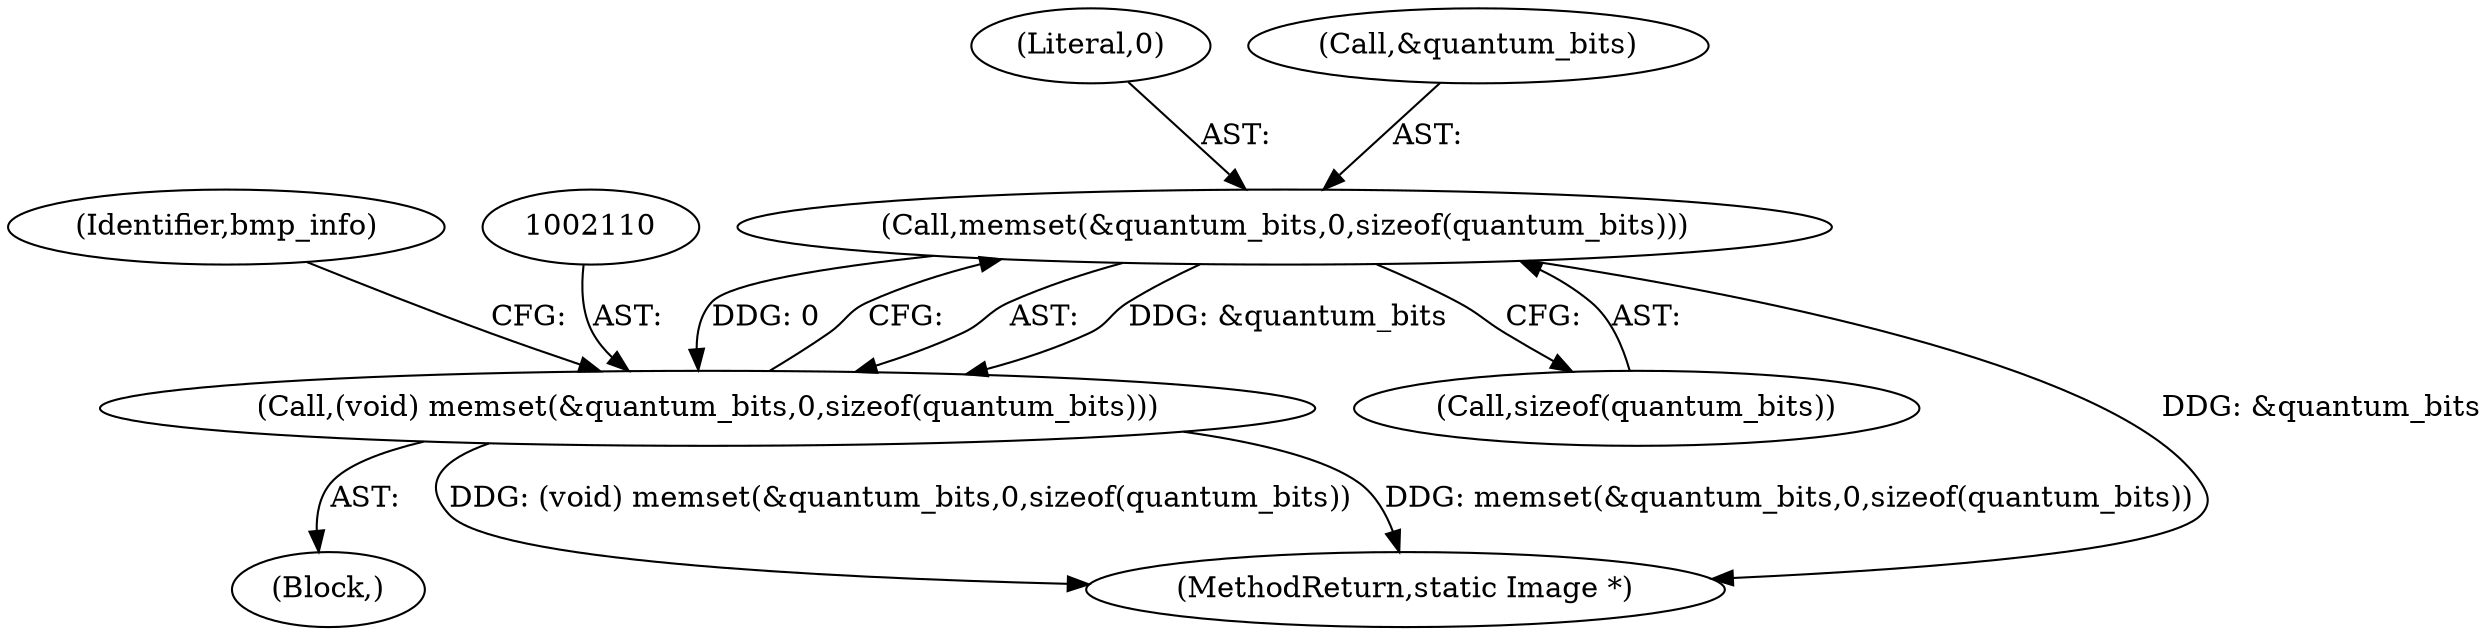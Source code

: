 digraph "0_ImageMagick_db0add932fb850d762b02604ca3053b7d7ab6deb@API" {
"1002111" [label="(Call,memset(&quantum_bits,0,sizeof(quantum_bits)))"];
"1002109" [label="(Call,(void) memset(&quantum_bits,0,sizeof(quantum_bits)))"];
"1002121" [label="(Identifier,bmp_info)"];
"1002114" [label="(Literal,0)"];
"1002115" [label="(Call,sizeof(quantum_bits))"];
"1003941" [label="(MethodReturn,static Image *)"];
"1002112" [label="(Call,&quantum_bits)"];
"1002109" [label="(Call,(void) memset(&quantum_bits,0,sizeof(quantum_bits)))"];
"1002111" [label="(Call,memset(&quantum_bits,0,sizeof(quantum_bits)))"];
"1000252" [label="(Block,)"];
"1002111" -> "1002109"  [label="AST: "];
"1002111" -> "1002115"  [label="CFG: "];
"1002112" -> "1002111"  [label="AST: "];
"1002114" -> "1002111"  [label="AST: "];
"1002115" -> "1002111"  [label="AST: "];
"1002109" -> "1002111"  [label="CFG: "];
"1002111" -> "1003941"  [label="DDG: &quantum_bits"];
"1002111" -> "1002109"  [label="DDG: &quantum_bits"];
"1002111" -> "1002109"  [label="DDG: 0"];
"1002109" -> "1000252"  [label="AST: "];
"1002110" -> "1002109"  [label="AST: "];
"1002121" -> "1002109"  [label="CFG: "];
"1002109" -> "1003941"  [label="DDG: memset(&quantum_bits,0,sizeof(quantum_bits))"];
"1002109" -> "1003941"  [label="DDG: (void) memset(&quantum_bits,0,sizeof(quantum_bits))"];
}
